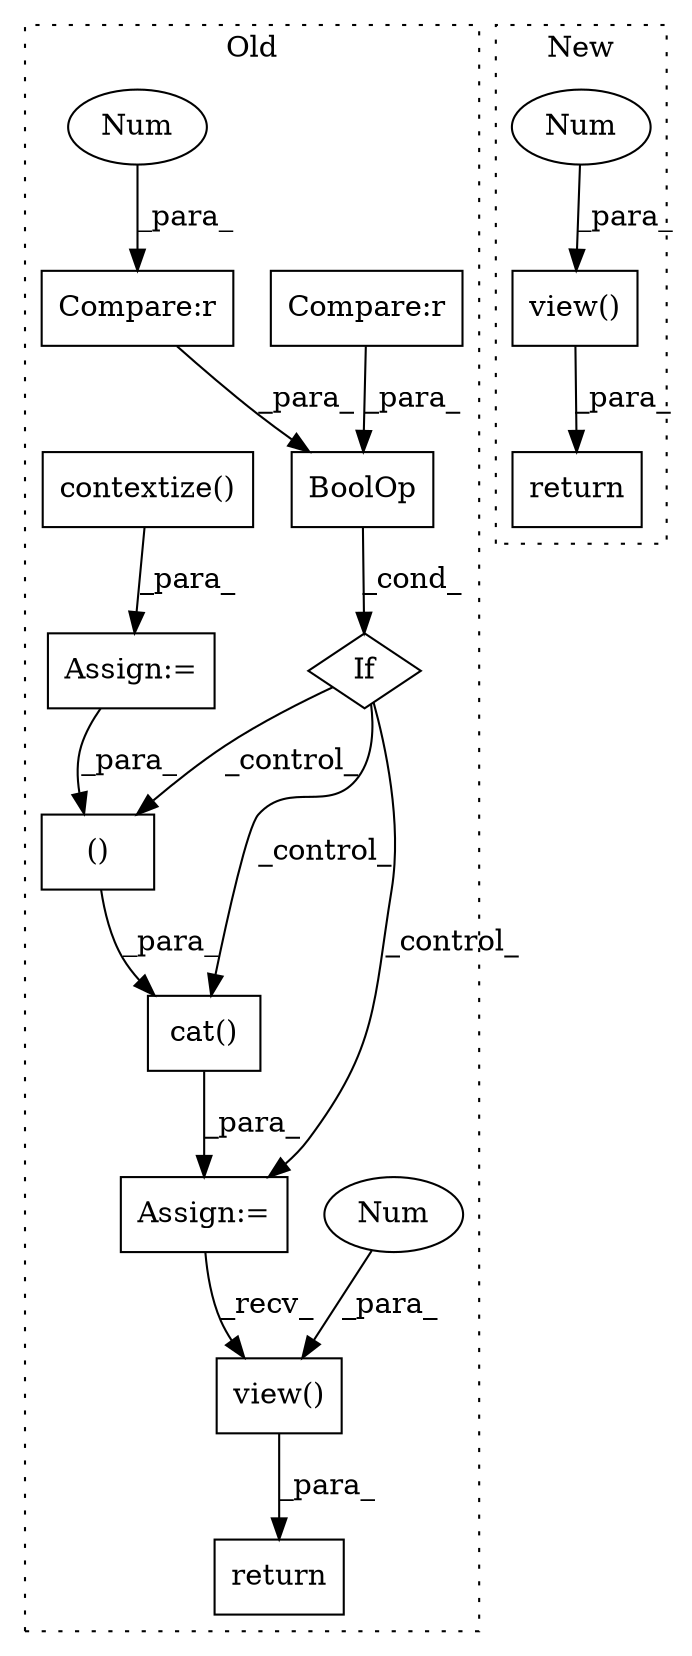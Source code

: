 digraph G {
subgraph cluster0 {
1 [label="BoolOp" a="72" s="12075" l="40" shape="box"];
3 [label="If" a="96" s="12072,12115" l="3,14" shape="diamond"];
5 [label="Compare:r" a="40" s="12075" l="17" shape="box"];
6 [label="Compare:r" a="40" s="12097" l="18" shape="box"];
7 [label="Assign:=" a="68" s="12211" l="3" shape="box"];
8 [label="()" a="54" s="12231" l="3" shape="box"];
9 [label="Num" a="76" s="12091" l="1" shape="ellipse"];
10 [label="cat()" a="75" s="12214,12235" l="10,8" shape="box"];
11 [label="view()" a="75" s="12344,12359" l="7,1" shape="box"];
12 [label="Num" a="76" s="12357" l="2" shape="ellipse"];
13 [label="return" a="93" s="12337" l="7" shape="box"];
15 [label="contextize()" a="75" s="12011,12042" l="16,1" shape="box"];
16 [label="Assign:=" a="68" s="12008" l="3" shape="box"];
label = "Old";
style="dotted";
}
subgraph cluster1 {
2 [label="view()" a="75" s="4735,4750" l="7,1" shape="box"];
4 [label="Num" a="76" s="4748" l="2" shape="ellipse"];
14 [label="return" a="93" s="4728" l="7" shape="box"];
label = "New";
style="dotted";
}
1 -> 3 [label="_cond_"];
2 -> 14 [label="_para_"];
3 -> 10 [label="_control_"];
3 -> 8 [label="_control_"];
3 -> 7 [label="_control_"];
4 -> 2 [label="_para_"];
5 -> 1 [label="_para_"];
6 -> 1 [label="_para_"];
7 -> 11 [label="_recv_"];
8 -> 10 [label="_para_"];
9 -> 5 [label="_para_"];
10 -> 7 [label="_para_"];
11 -> 13 [label="_para_"];
12 -> 11 [label="_para_"];
15 -> 16 [label="_para_"];
16 -> 8 [label="_para_"];
}